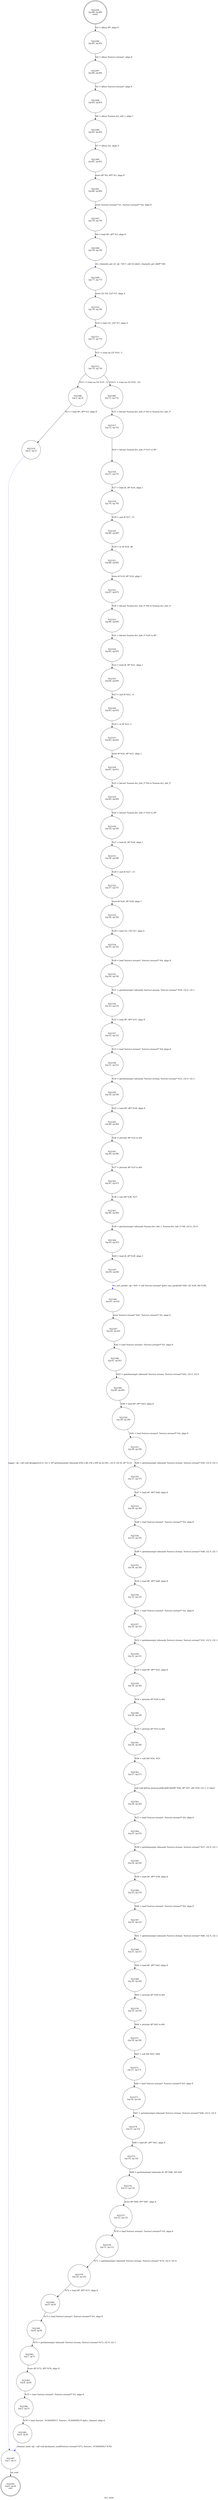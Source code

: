 digraph dvc_send {
label="dvc_send"
22293 [label="N22293\n(rp:0, ep:0)\nexit", shape="doublecircle"]
22294 [label="N22294\n(rp:86, ep:86)\nentry", shape="doublecircle"]
22294 -> 22296 [label="%3 = alloca i8*, align 8"]
22296 [label="N22296\n(rp:85, ep:85)", shape="circle"]
22296 -> 22297 [label="%4 = alloca %struct.stream*, align 8"]
22297 [label="N22297\n(rp:84, ep:84)", shape="circle"]
22297 -> 22298 [label="%5 = alloca %struct.stream*, align 8"]
22298 [label="N22298\n(rp:83, ep:83)", shape="circle"]
22298 -> 22299 [label="%6 = alloca %union.dvc_hdr_t, align 1"]
22299 [label="N22299\n(rp:82, ep:82)", shape="circle"]
22299 -> 22300 [label="%7 = alloca i32, align 4"]
22300 [label="N22300\n(rp:81, ep:81)", shape="circle"]
22300 -> 22302 [label="store i8* %0, i8** %3, align 8"]
22302 [label="N22302\n(rp:80, ep:80)", shape="circle"]
22302 -> 22307 [label="store %struct.stream* %1, %struct.stream** %4, align 8"]
22307 [label="N22307\n(rp:79, ep:79)", shape="circle"]
22307 -> 22308 [label="%8 = load i8*, i8** %3, align 8"]
22308 [label="N22308\n(rp:78, ep:78)", shape="circle"]
22308 -> 22309 [label="dvc_channels_get_id --@-- %9 = call i32 @dvc_channels_get_id(i8* %8)", style="dashed", color="blue"]
22309 [label="N22309\n(rp:77, ep:77)", shape="circle"]
22309 -> 22310 [label="store i32 %9, i32* %7, align 4"]
22310 [label="N22310\n(rp:76, ep:76)", shape="circle"]
22310 -> 22311 [label="%10 = load i32, i32* %7, align 4"]
22311 [label="N22311\n(rp:75, ep:75)", shape="circle"]
22311 -> 22312 [label="%11 = icmp eq i32 %10, -1"]
22312 [label="N22312\n(rp:74, ep:74)", shape="circle"]
22312 -> 22388 [label="[%11 = icmp eq i32 %10, -1]"]
22312 -> 22389 [label="[!(%11 = icmp eq i32 %10, -1)]"]
22314 [label="N22314\n(rp:2, ep:2)", shape="circle"]
22314 -> 22387 [label="logger --@-- call void @logger(i32 6, i32 3, i8* getelementptr inbounds ([56 x i8], [56 x i8]* @.str.581, i32 0, i32 0), i8* %13)", style="dashed", color="blue"]
22317 [label="N22317\n(rp:72, ep:72)", shape="circle"]
22317 -> 22318 [label="%16 = bitcast %union.dvc_hdr_t* %15 to i8*"]
22318 [label="N22318\n(rp:71, ep:71)", shape="circle"]
22318 -> 22319 [label="%17 = load i8, i8* %16, align 1"]
22319 [label="N22319\n(rp:70, ep:70)", shape="circle"]
22319 -> 22320 [label="%18 = and i8 %17, 15"]
22320 [label="N22320\n(rp:69, ep:69)", shape="circle"]
22320 -> 22321 [label="%19 = or i8 %18, 48"]
22321 [label="N22321\n(rp:68, ep:68)", shape="circle"]
22321 -> 22322 [label="store i8 %19, i8* %16, align 1"]
22322 [label="N22322\n(rp:67, ep:67)", shape="circle"]
22322 -> 22323 [label="%20 = bitcast %union.dvc_hdr_t* %6 to %union.dvc_hdr_t*"]
22323 [label="N22323\n(rp:66, ep:66)", shape="circle"]
22323 -> 22324 [label="%21 = bitcast %union.dvc_hdr_t* %20 to i8*"]
22324 [label="N22324\n(rp:65, ep:65)", shape="circle"]
22324 -> 22325 [label="%22 = load i8, i8* %21, align 1"]
22325 [label="N22325\n(rp:64, ep:64)", shape="circle"]
22325 -> 22326 [label="%23 = and i8 %22, -4"]
22326 [label="N22326\n(rp:63, ep:63)", shape="circle"]
22326 -> 22327 [label="%24 = or i8 %23, 2"]
22327 [label="N22327\n(rp:62, ep:62)", shape="circle"]
22327 -> 22328 [label="store i8 %24, i8* %21, align 1"]
22328 [label="N22328\n(rp:61, ep:61)", shape="circle"]
22328 -> 22329 [label="%25 = bitcast %union.dvc_hdr_t* %6 to %union.dvc_hdr_t*"]
22329 [label="N22329\n(rp:60, ep:60)", shape="circle"]
22329 -> 22330 [label="%26 = bitcast %union.dvc_hdr_t* %25 to i8*"]
22330 [label="N22330\n(rp:59, ep:59)", shape="circle"]
22330 -> 22331 [label="%27 = load i8, i8* %26, align 1"]
22331 [label="N22331\n(rp:58, ep:58)", shape="circle"]
22331 -> 22332 [label="%28 = and i8 %27, -13"]
22332 [label="N22332\n(rp:57, ep:57)", shape="circle"]
22332 -> 22333 [label="store i8 %28, i8* %26, align 1"]
22333 [label="N22333\n(rp:56, ep:56)", shape="circle"]
22333 -> 22334 [label="%29 = load i32, i32* %7, align 4"]
22334 [label="N22334\n(rp:55, ep:55)", shape="circle"]
22334 -> 22335 [label="%30 = load %struct.stream*, %struct.stream** %4, align 8"]
22335 [label="N22335\n(rp:54, ep:54)", shape="circle"]
22335 -> 22336 [label="%31 = getelementptr inbounds %struct.stream, %struct.stream* %30, i32 0, i32 1"]
22336 [label="N22336\n(rp:53, ep:53)", shape="circle"]
22336 -> 22337 [label="%32 = load i8*, i8** %31, align 8"]
22337 [label="N22337\n(rp:52, ep:52)", shape="circle"]
22337 -> 22338 [label="%33 = load %struct.stream*, %struct.stream** %4, align 8"]
22338 [label="N22338\n(rp:51, ep:51)", shape="circle"]
22338 -> 22339 [label="%34 = getelementptr inbounds %struct.stream, %struct.stream* %33, i32 0, i32 2"]
22339 [label="N22339\n(rp:50, ep:50)", shape="circle"]
22339 -> 22340 [label="%35 = load i8*, i8** %34, align 8"]
22340 [label="N22340\n(rp:49, ep:49)", shape="circle"]
22340 -> 22341 [label="%36 = ptrtoint i8* %32 to i64"]
22341 [label="N22341\n(rp:48, ep:48)", shape="circle"]
22341 -> 22342 [label="%37 = ptrtoint i8* %35 to i64"]
22342 [label="N22342\n(rp:47, ep:47)", shape="circle"]
22342 -> 22343 [label="%38 = sub i64 %36, %37"]
22343 [label="N22343\n(rp:46, ep:46)", shape="circle"]
22343 -> 22344 [label="%39 = getelementptr inbounds %union.dvc_hdr_t, %union.dvc_hdr_t* %6, i32 0, i32 0"]
22344 [label="N22344\n(rp:45, ep:45)", shape="circle"]
22344 -> 22345 [label="%40 = load i8, i8* %39, align 1"]
22345 [label="N22345\n(rp:44, ep:44)", shape="circle"]
22345 -> 22346 [label="dvc_init_packet --@-- %41 = call %struct.stream* @dvc_init_packet(i8 %40, i32 %29, i64 %38)", style="dashed", color="blue"]
22346 [label="N22346\n(rp:43, ep:43)", shape="circle"]
22346 -> 22347 [label="store %struct.stream* %41, %struct.stream** %5, align 8"]
22347 [label="N22347\n(rp:42, ep:42)", shape="circle"]
22347 -> 22348 [label="%42 = load %struct.stream*, %struct.stream** %5, align 8"]
22348 [label="N22348\n(rp:41, ep:41)", shape="circle"]
22348 -> 22349 [label="%43 = getelementptr inbounds %struct.stream, %struct.stream* %42, i32 0, i32 0"]
22349 [label="N22349\n(rp:40, ep:40)", shape="circle"]
22349 -> 22350 [label="%44 = load i8*, i8** %43, align 8"]
22350 [label="N22350\n(rp:39, ep:39)", shape="circle"]
22350 -> 22351 [label="%45 = load %struct.stream*, %struct.stream** %4, align 8"]
22351 [label="N22351\n(rp:38, ep:38)", shape="circle"]
22351 -> 22352 [label="%46 = getelementptr inbounds %struct.stream, %struct.stream* %45, i32 0, i32 2"]
22352 [label="N22352\n(rp:37, ep:37)", shape="circle"]
22352 -> 22353 [label="%47 = load i8*, i8** %46, align 8"]
22353 [label="N22353\n(rp:36, ep:36)", shape="circle"]
22353 -> 22354 [label="%48 = load %struct.stream*, %struct.stream** %4, align 8"]
22354 [label="N22354\n(rp:35, ep:35)", shape="circle"]
22354 -> 22355 [label="%49 = getelementptr inbounds %struct.stream, %struct.stream* %48, i32 0, i32 1"]
22355 [label="N22355\n(rp:34, ep:34)", shape="circle"]
22355 -> 22356 [label="%50 = load i8*, i8** %49, align 8"]
22356 [label="N22356\n(rp:33, ep:33)", shape="circle"]
22356 -> 22357 [label="%51 = load %struct.stream*, %struct.stream** %4, align 8"]
22357 [label="N22357\n(rp:32, ep:32)", shape="circle"]
22357 -> 22358 [label="%52 = getelementptr inbounds %struct.stream, %struct.stream* %51, i32 0, i32 2"]
22358 [label="N22358\n(rp:31, ep:31)", shape="circle"]
22358 -> 22359 [label="%53 = load i8*, i8** %52, align 8"]
22359 [label="N22359\n(rp:30, ep:30)", shape="circle"]
22359 -> 22360 [label="%54 = ptrtoint i8* %50 to i64"]
22360 [label="N22360\n(rp:29, ep:29)", shape="circle"]
22360 -> 22361 [label="%55 = ptrtoint i8* %53 to i64"]
22361 [label="N22361\n(rp:28, ep:28)", shape="circle"]
22361 -> 22362 [label="%56 = sub i64 %54, %55"]
22362 [label="N22362\n(rp:27, ep:27)", shape="circle"]
22362 -> 22363 [label="call void @llvm.memcpy.p0i8.p0i8.i64(i8* %44, i8* %47, i64 %56, i32 1, i1 false)"]
22363 [label="N22363\n(rp:26, ep:26)", shape="circle"]
22363 -> 22364 [label="%57 = load %struct.stream*, %struct.stream** %4, align 8"]
22364 [label="N22364\n(rp:25, ep:25)", shape="circle"]
22364 -> 22365 [label="%58 = getelementptr inbounds %struct.stream, %struct.stream* %57, i32 0, i32 1"]
22365 [label="N22365\n(rp:24, ep:24)", shape="circle"]
22365 -> 22366 [label="%59 = load i8*, i8** %58, align 8"]
22366 [label="N22366\n(rp:23, ep:23)", shape="circle"]
22366 -> 22367 [label="%60 = load %struct.stream*, %struct.stream** %4, align 8"]
22367 [label="N22367\n(rp:22, ep:22)", shape="circle"]
22367 -> 22368 [label="%61 = getelementptr inbounds %struct.stream, %struct.stream* %60, i32 0, i32 2"]
22368 [label="N22368\n(rp:21, ep:21)", shape="circle"]
22368 -> 22369 [label="%62 = load i8*, i8** %61, align 8"]
22369 [label="N22369\n(rp:20, ep:20)", shape="circle"]
22369 -> 22370 [label="%63 = ptrtoint i8* %59 to i64"]
22370 [label="N22370\n(rp:19, ep:19)", shape="circle"]
22370 -> 22371 [label="%64 = ptrtoint i8* %62 to i64"]
22371 [label="N22371\n(rp:18, ep:18)", shape="circle"]
22371 -> 22372 [label="%65 = sub i64 %63, %64"]
22372 [label="N22372\n(rp:17, ep:17)", shape="circle"]
22372 -> 22373 [label="%66 = load %struct.stream*, %struct.stream** %5, align 8"]
22373 [label="N22373\n(rp:16, ep:16)", shape="circle"]
22373 -> 22374 [label="%67 = getelementptr inbounds %struct.stream, %struct.stream* %66, i32 0, i32 0"]
22374 [label="N22374\n(rp:15, ep:15)", shape="circle"]
22374 -> 22375 [label="%68 = load i8*, i8** %67, align 8"]
22375 [label="N22375\n(rp:14, ep:14)", shape="circle"]
22375 -> 22376 [label="%69 = getelementptr inbounds i8, i8* %68, i64 %65"]
22376 [label="N22376\n(rp:13, ep:13)", shape="circle"]
22376 -> 22377 [label="store i8* %69, i8** %67, align 8"]
22377 [label="N22377\n(rp:12, ep:12)", shape="circle"]
22377 -> 22378 [label="%70 = load %struct.stream*, %struct.stream** %5, align 8"]
22378 [label="N22378\n(rp:11, ep:11)", shape="circle"]
22378 -> 22379 [label="%71 = getelementptr inbounds %struct.stream, %struct.stream* %70, i32 0, i32 0"]
22379 [label="N22379\n(rp:10, ep:10)", shape="circle"]
22379 -> 22380 [label="%72 = load i8*, i8** %71, align 8"]
22380 [label="N22380\n(rp:9, ep:9)", shape="circle"]
22380 -> 22381 [label="%73 = load %struct.stream*, %struct.stream** %5, align 8"]
22381 [label="N22381\n(rp:8, ep:8)", shape="circle"]
22381 -> 22382 [label="%74 = getelementptr inbounds %struct.stream, %struct.stream* %73, i32 0, i32 1"]
22382 [label="N22382\n(rp:7, ep:7)", shape="circle"]
22382 -> 22383 [label="store i8* %72, i8** %74, align 8"]
22383 [label="N22383\n(rp:6, ep:6)", shape="circle"]
22383 -> 22384 [label="%75 = load %struct.stream*, %struct.stream** %5, align 8"]
22384 [label="N22384\n(rp:5, ep:5)", shape="circle"]
22384 -> 22385 [label="%76 = load %struct._VCHANNEL*, %struct._VCHANNEL** @dvc_channel, align 8"]
22385 [label="N22385\n(rp:4, ep:4)", shape="circle"]
22385 -> 22387 [label="channel_send --@-- call void @channel_send(%struct.stream* %75, %struct._VCHANNEL* %76)", style="dashed", color="blue"]
22387 [label="N22387\n(rp:1, ep:1)", shape="circle"]
22387 -> 22293 [label="ret void"]
22388 [label="N22388\n(rp:3, ep:3)", shape="circle"]
22388 -> 22314 [label="%13 = load i8*, i8** %3, align 8"]
22389 [label="N22389\n(rp:73, ep:73)", shape="circle"]
22389 -> 22317 [label="%15 = bitcast %union.dvc_hdr_t* %6 to %union.dvc_hdr_t*"]
}
